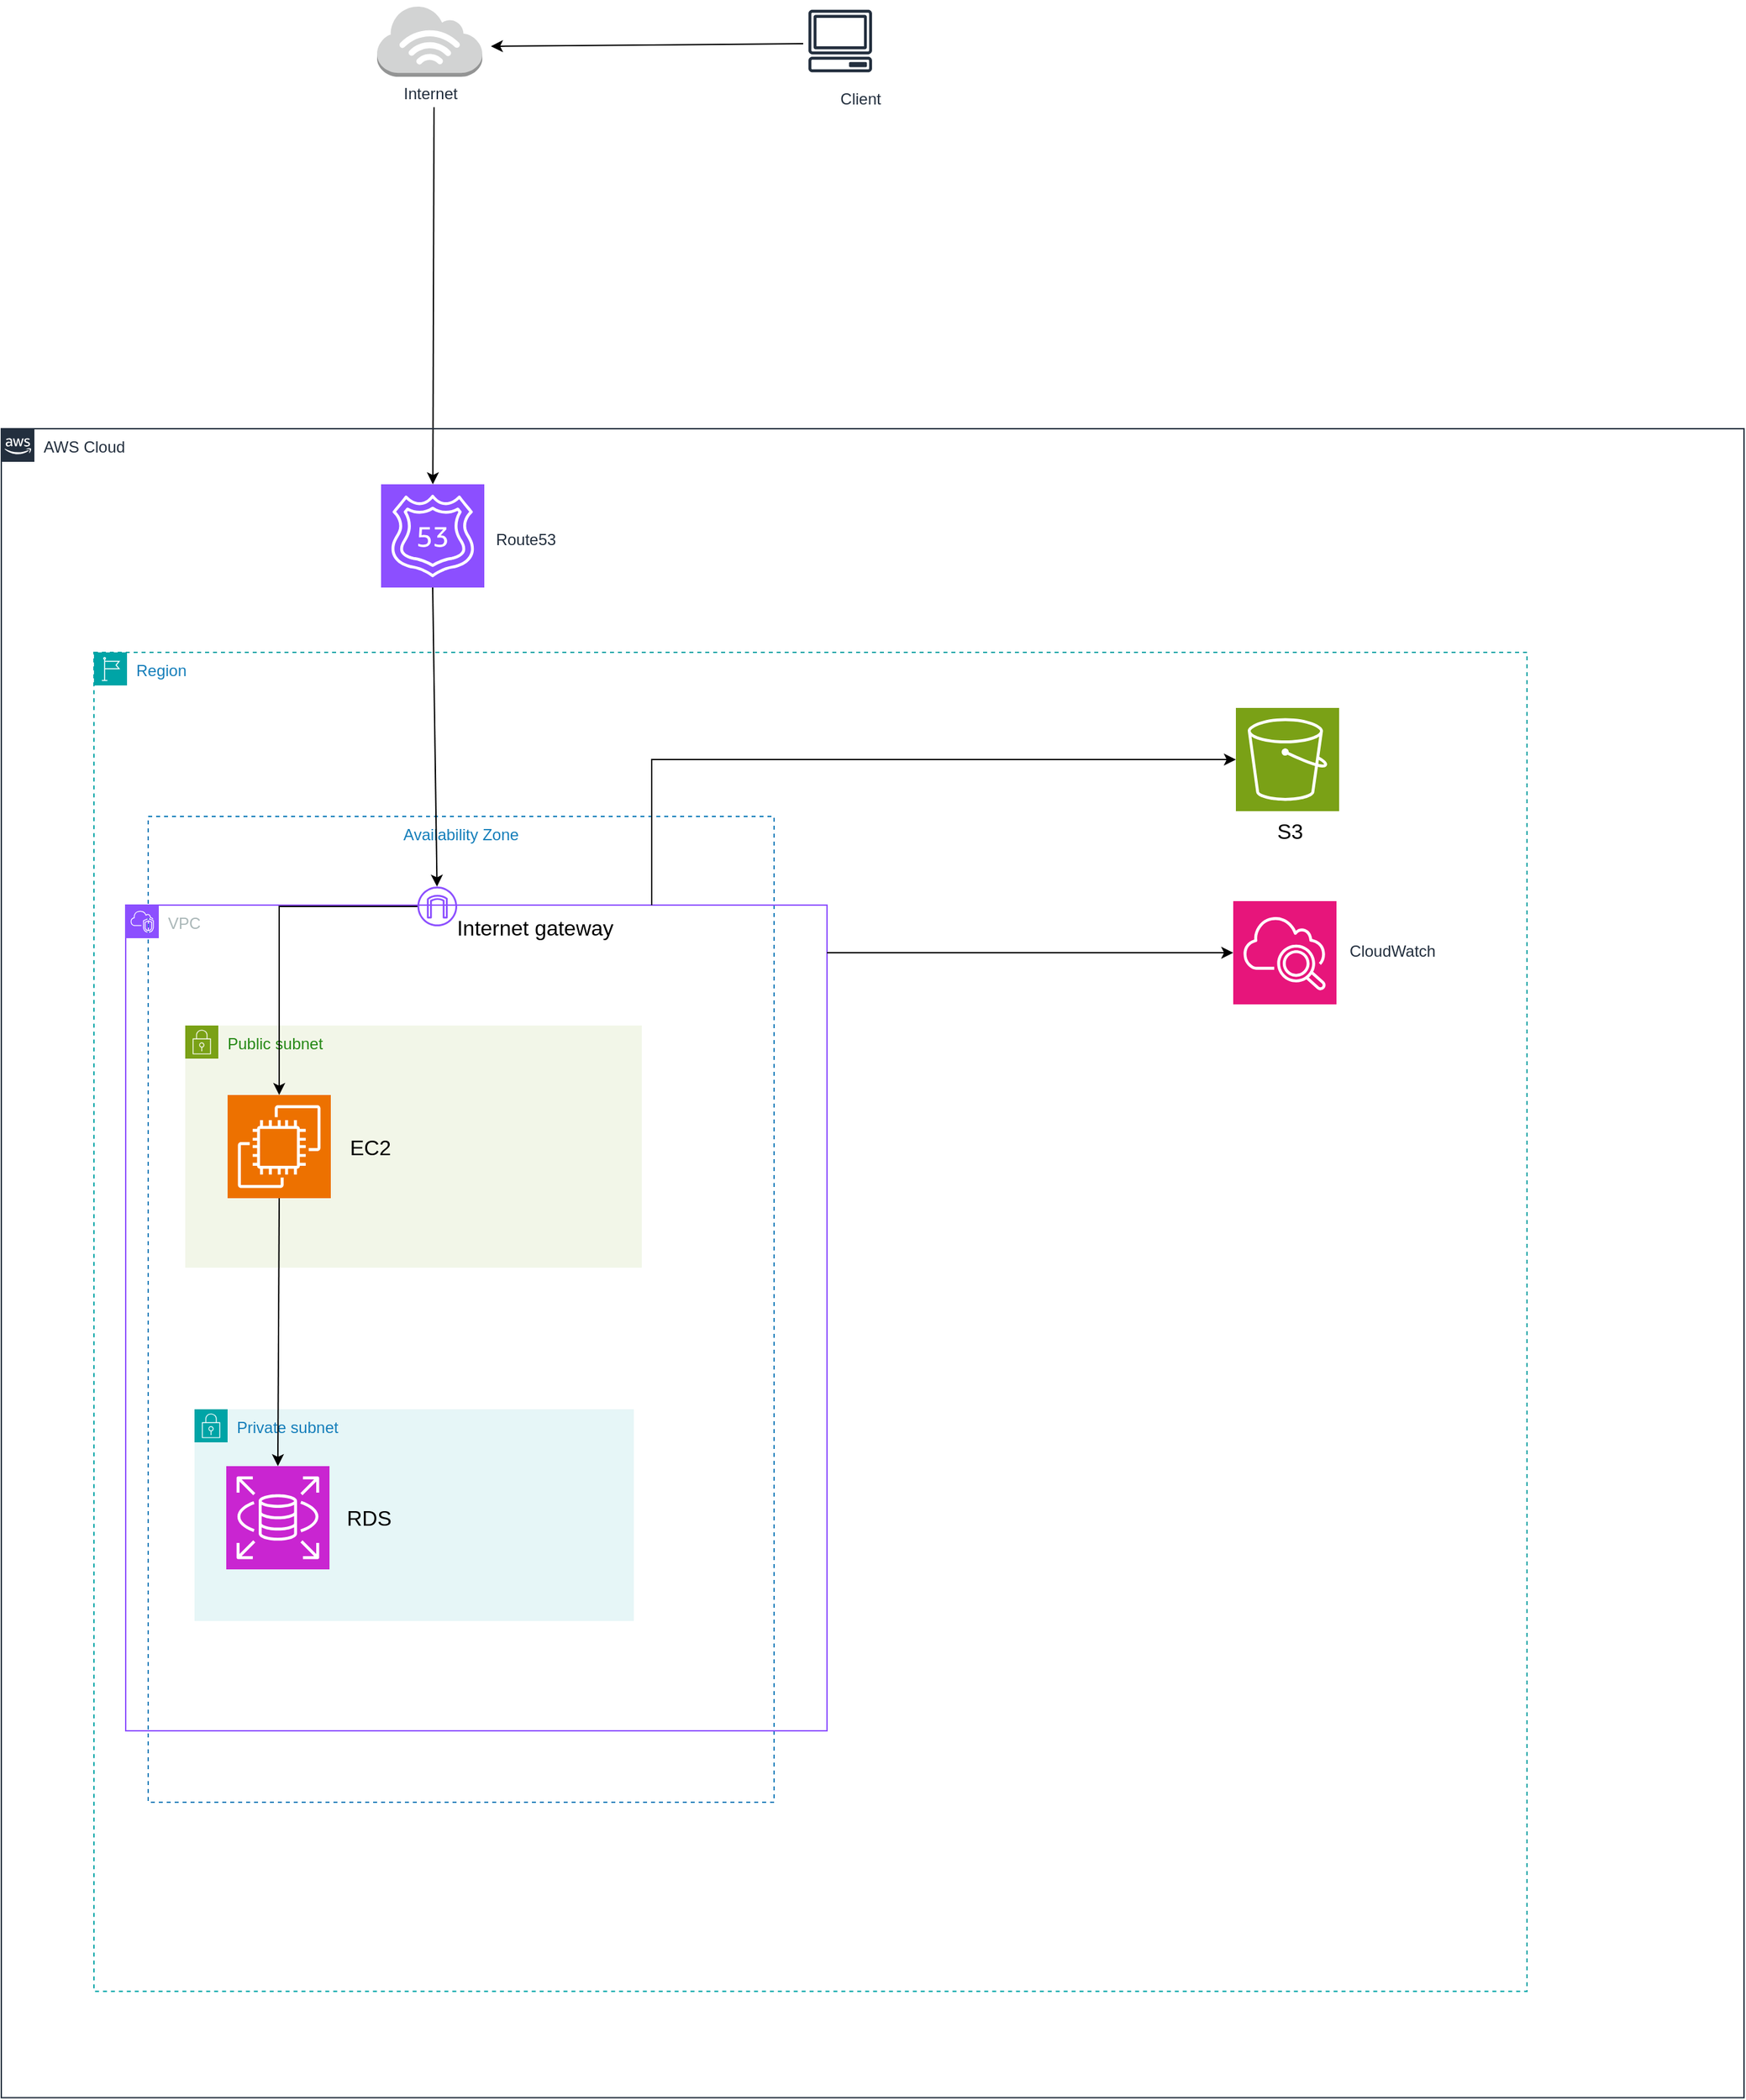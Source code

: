 <mxfile version="28.0.6">
  <diagram name="ページ1" id="3wS3dCbBXxybZ7RFUtY0">
    <mxGraphModel grid="0" page="0" gridSize="10" guides="1" tooltips="1" connect="1" arrows="1" fold="1" pageScale="1" pageWidth="827" pageHeight="1169" math="0" shadow="0">
      <root>
        <mxCell id="0" />
        <object label="ネットワーク" id="0Fp1iQ_O9doLBS_7JfeW-1">
          <mxCell parent="0" />
        </object>
        <mxCell id="0Fp1iQ_O9doLBS_7JfeW-14" value="" style="endArrow=classic;html=1;rounded=0;fontFamily=Helvetica;fontSize=12;fontColor=#232F3E;fontStyle=0;exitX=0.555;exitY=0.885;exitDx=0;exitDy=0;exitPerimeter=0;" edge="1" parent="0Fp1iQ_O9doLBS_7JfeW-1" source="0Fp1iQ_O9doLBS_7JfeW-12" target="Otx3ywmfdEpB14EMkTbw-24">
          <mxGeometry width="50" height="50" relative="1" as="geometry">
            <mxPoint x="-659" y="-564" as="sourcePoint" />
            <mxPoint x="-609" y="-614" as="targetPoint" />
          </mxGeometry>
        </mxCell>
        <mxCell id="0Fp1iQ_O9doLBS_7JfeW-16" value="" style="group" connectable="0" vertex="1" parent="0Fp1iQ_O9doLBS_7JfeW-1">
          <mxGeometry x="-591" y="-673" width="380" height="83" as="geometry" />
        </mxCell>
        <mxCell id="0Fp1iQ_O9doLBS_7JfeW-12" value="Internet" style="text;html=1;align=center;verticalAlign=middle;resizable=0;points=[];autosize=1;strokeColor=none;fillColor=none;fontFamily=Helvetica;fontSize=12;fontColor=#232F3E;fontStyle=0;" vertex="1" parent="0Fp1iQ_O9doLBS_7JfeW-16">
          <mxGeometry x="10.25" y="57" width="59" height="26" as="geometry" />
        </mxCell>
        <mxCell id="0Fp1iQ_O9doLBS_7JfeW-15" value="" style="group" connectable="0" vertex="1" parent="0Fp1iQ_O9doLBS_7JfeW-16">
          <mxGeometry width="380" height="60" as="geometry" />
        </mxCell>
        <mxCell id="0Fp1iQ_O9doLBS_7JfeW-10" value="Client" style="sketch=0;outlineConnect=0;fontColor=#232F3E;gradientColor=none;strokeColor=#232F3E;fillColor=#ffffff;dashed=0;verticalLabelPosition=bottom;verticalAlign=top;align=center;html=1;fontSize=12;fontStyle=0;aspect=fixed;shape=mxgraph.aws4.resourceIcon;resIcon=mxgraph.aws4.client;pointerEvents=0;spacingLeft=30;fontFamily=Helvetica;" vertex="1" parent="0Fp1iQ_O9doLBS_7JfeW-15">
          <mxGeometry x="320" width="60" height="60" as="geometry" />
        </mxCell>
        <mxCell id="0Fp1iQ_O9doLBS_7JfeW-11" value="" style="outlineConnect=0;dashed=0;verticalLabelPosition=bottom;verticalAlign=top;align=center;html=1;shape=mxgraph.aws3.internet_3;fillColor=#D2D3D3;gradientColor=none;pointerEvents=0;strokeColor=#232F3E;spacingLeft=30;fontFamily=Helvetica;fontSize=12;fontColor=#232F3E;fontStyle=0;" vertex="1" parent="0Fp1iQ_O9doLBS_7JfeW-15">
          <mxGeometry y="3" width="79.5" height="54" as="geometry" />
        </mxCell>
        <mxCell id="0Fp1iQ_O9doLBS_7JfeW-13" value="" style="endArrow=classic;html=1;rounded=0;fontFamily=Helvetica;fontSize=12;fontColor=#232F3E;fontStyle=0;" edge="1" parent="0Fp1iQ_O9doLBS_7JfeW-15">
          <mxGeometry width="50" height="50" relative="1" as="geometry">
            <mxPoint x="322" y="32" as="sourcePoint" />
            <mxPoint x="86" y="34" as="targetPoint" />
          </mxGeometry>
        </mxCell>
        <mxCell id="Otx3ywmfdEpB14EMkTbw-28" value="Availability Zone" style="fillColor=none;strokeColor=#147EBA;dashed=1;verticalAlign=top;fontStyle=0;fontColor=#147EBA;whiteSpace=wrap;html=1;" vertex="1" parent="0Fp1iQ_O9doLBS_7JfeW-1">
          <mxGeometry x="-764" y="-57" width="473" height="745" as="geometry" />
        </mxCell>
        <mxCell id="Otx3ywmfdEpB14EMkTbw-38" value="VPC" style="points=[[0,0],[0.25,0],[0.5,0],[0.75,0],[1,0],[1,0.25],[1,0.5],[1,0.75],[1,1],[0.75,1],[0.5,1],[0.25,1],[0,1],[0,0.75],[0,0.5],[0,0.25]];outlineConnect=0;gradientColor=none;html=1;whiteSpace=wrap;fontSize=12;fontStyle=0;container=1;pointerEvents=0;collapsible=0;recursiveResize=0;shape=mxgraph.aws4.group;grIcon=mxgraph.aws4.group_vpc2;strokeColor=#8C4FFF;fillColor=none;verticalAlign=top;align=left;spacingLeft=30;fontColor=#AAB7B8;dashed=0;" vertex="1" parent="0Fp1iQ_O9doLBS_7JfeW-1">
          <mxGeometry x="-781" y="10" width="530" height="624" as="geometry" />
        </mxCell>
        <mxCell id="Otx3ywmfdEpB14EMkTbw-5" value="Region" style="points=[[0,0],[0.25,0],[0.5,0],[0.75,0],[1,0],[1,0.25],[1,0.5],[1,0.75],[1,1],[0.75,1],[0.5,1],[0.25,1],[0,1],[0,0.75],[0,0.5],[0,0.25]];outlineConnect=0;gradientColor=none;html=1;whiteSpace=wrap;fontSize=12;fontStyle=0;container=1;pointerEvents=0;collapsible=0;recursiveResize=0;shape=mxgraph.aws4.group;grIcon=mxgraph.aws4.group_region;strokeColor=#00A4A6;fillColor=none;verticalAlign=top;align=left;spacingLeft=30;fontColor=#147EBA;dashed=1;" vertex="1" parent="0Fp1iQ_O9doLBS_7JfeW-1">
          <mxGeometry x="-805" y="-181" width="1083" height="1011.83" as="geometry" />
        </mxCell>
        <mxCell id="Otx3ywmfdEpB14EMkTbw-9" value="Private subnet" style="points=[[0,0],[0.25,0],[0.5,0],[0.75,0],[1,0],[1,0.25],[1,0.5],[1,0.75],[1,1],[0.75,1],[0.5,1],[0.25,1],[0,1],[0,0.75],[0,0.5],[0,0.25]];outlineConnect=0;gradientColor=none;html=1;whiteSpace=wrap;fontSize=12;fontStyle=0;container=1;pointerEvents=0;collapsible=0;recursiveResize=0;shape=mxgraph.aws4.group;grIcon=mxgraph.aws4.group_security_group;grStroke=0;strokeColor=#00A4A6;fillColor=#E6F6F7;verticalAlign=top;align=left;spacingLeft=30;fontColor=#147EBA;dashed=0;" vertex="1" parent="Otx3ywmfdEpB14EMkTbw-5">
          <mxGeometry x="76" y="572" width="332" height="160" as="geometry" />
        </mxCell>
        <mxCell id="Otx3ywmfdEpB14EMkTbw-34" value="" style="group" connectable="0" vertex="1" parent="Otx3ywmfdEpB14EMkTbw-9">
          <mxGeometry x="24" y="43" width="138" height="78" as="geometry" />
        </mxCell>
        <mxCell id="Otx3ywmfdEpB14EMkTbw-13" value="" style="sketch=0;points=[[0,0,0],[0.25,0,0],[0.5,0,0],[0.75,0,0],[1,0,0],[0,1,0],[0.25,1,0],[0.5,1,0],[0.75,1,0],[1,1,0],[0,0.25,0],[0,0.5,0],[0,0.75,0],[1,0.25,0],[1,0.5,0],[1,0.75,0]];outlineConnect=0;fontColor=#232F3E;fillColor=#C925D1;strokeColor=#ffffff;dashed=0;verticalLabelPosition=bottom;verticalAlign=top;align=center;html=1;fontSize=12;fontStyle=0;aspect=fixed;shape=mxgraph.aws4.resourceIcon;resIcon=mxgraph.aws4.rds;" vertex="1" parent="Otx3ywmfdEpB14EMkTbw-34">
          <mxGeometry width="78" height="78" as="geometry" />
        </mxCell>
        <mxCell id="Otx3ywmfdEpB14EMkTbw-22" value="RDS" style="text;strokeColor=none;fillColor=none;html=1;align=center;verticalAlign=middle;whiteSpace=wrap;rounded=0;fontSize=16;" vertex="1" parent="Otx3ywmfdEpB14EMkTbw-34">
          <mxGeometry x="78" y="24" width="60" height="30" as="geometry" />
        </mxCell>
        <mxCell id="Otx3ywmfdEpB14EMkTbw-11" value="Public subnet" style="points=[[0,0],[0.25,0],[0.5,0],[0.75,0],[1,0],[1,0.25],[1,0.5],[1,0.75],[1,1],[0.75,1],[0.5,1],[0.25,1],[0,1],[0,0.75],[0,0.5],[0,0.25]];outlineConnect=0;gradientColor=none;html=1;whiteSpace=wrap;fontSize=12;fontStyle=0;container=1;pointerEvents=0;collapsible=0;recursiveResize=0;shape=mxgraph.aws4.group;grIcon=mxgraph.aws4.group_security_group;grStroke=0;strokeColor=#7AA116;fillColor=#F2F6E8;verticalAlign=top;align=left;spacingLeft=30;fontColor=#248814;dashed=0;" vertex="1" parent="Otx3ywmfdEpB14EMkTbw-5">
          <mxGeometry x="69" y="282" width="345" height="183" as="geometry" />
        </mxCell>
        <mxCell id="Otx3ywmfdEpB14EMkTbw-30" value="" style="group" connectable="0" vertex="1" parent="Otx3ywmfdEpB14EMkTbw-11">
          <mxGeometry x="32" y="52.5" width="138" height="78" as="geometry" />
        </mxCell>
        <mxCell id="Otx3ywmfdEpB14EMkTbw-12" value="" style="sketch=0;points=[[0,0,0],[0.25,0,0],[0.5,0,0],[0.75,0,0],[1,0,0],[0,1,0],[0.25,1,0],[0.5,1,0],[0.75,1,0],[1,1,0],[0,0.25,0],[0,0.5,0],[0,0.75,0],[1,0.25,0],[1,0.5,0],[1,0.75,0]];outlineConnect=0;fontColor=#232F3E;fillColor=#ED7100;strokeColor=#ffffff;dashed=0;verticalLabelPosition=bottom;verticalAlign=top;align=center;html=1;fontSize=12;fontStyle=0;aspect=fixed;shape=mxgraph.aws4.resourceIcon;resIcon=mxgraph.aws4.ec2;" vertex="1" parent="Otx3ywmfdEpB14EMkTbw-30">
          <mxGeometry width="78" height="78" as="geometry" />
        </mxCell>
        <mxCell id="Otx3ywmfdEpB14EMkTbw-21" value="EC2" style="text;strokeColor=none;fillColor=none;html=1;align=center;verticalAlign=middle;whiteSpace=wrap;rounded=0;fontSize=16;" vertex="1" parent="Otx3ywmfdEpB14EMkTbw-30">
          <mxGeometry x="78" y="24" width="60" height="30" as="geometry" />
        </mxCell>
        <mxCell id="0Fp1iQ_O9doLBS_7JfeW-2" value="" style="group" connectable="0" vertex="1" parent="Otx3ywmfdEpB14EMkTbw-5">
          <mxGeometry x="199.996" y="177" width="136" height="93" as="geometry" />
        </mxCell>
        <mxCell id="Otx3ywmfdEpB14EMkTbw-41" value="" style="group" connectable="0" vertex="1" parent="0Fp1iQ_O9doLBS_7JfeW-2">
          <mxGeometry x="24.004" width="96" height="93" as="geometry" />
        </mxCell>
        <mxCell id="Otx3ywmfdEpB14EMkTbw-26" value="" style="sketch=0;outlineConnect=0;fontColor=#232F3E;gradientColor=none;fillColor=#8C4FFF;strokeColor=none;dashed=0;verticalLabelPosition=bottom;verticalAlign=top;align=center;html=1;fontSize=12;fontStyle=0;aspect=fixed;pointerEvents=1;shape=mxgraph.aws4.internet_gateway;" vertex="1" parent="Otx3ywmfdEpB14EMkTbw-41">
          <mxGeometry x="20.471" width="30.05" height="30.05" as="geometry" />
        </mxCell>
        <mxCell id="0Fp1iQ_O9doLBS_7JfeW-3" value="" style="group" connectable="0" vertex="1" parent="Otx3ywmfdEpB14EMkTbw-5">
          <mxGeometry x="863" y="42" width="78" height="108" as="geometry" />
        </mxCell>
        <mxCell id="Otx3ywmfdEpB14EMkTbw-14" value="" style="sketch=0;points=[[0,0,0],[0.25,0,0],[0.5,0,0],[0.75,0,0],[1,0,0],[0,1,0],[0.25,1,0],[0.5,1,0],[0.75,1,0],[1,1,0],[0,0.25,0],[0,0.5,0],[0,0.75,0],[1,0.25,0],[1,0.5,0],[1,0.75,0]];outlineConnect=0;fontColor=#232F3E;fillColor=#7AA116;strokeColor=#ffffff;dashed=0;verticalLabelPosition=bottom;verticalAlign=top;align=center;html=1;fontSize=12;fontStyle=0;aspect=fixed;shape=mxgraph.aws4.resourceIcon;resIcon=mxgraph.aws4.s3;" vertex="1" parent="0Fp1iQ_O9doLBS_7JfeW-3">
          <mxGeometry width="78" height="78" as="geometry" />
        </mxCell>
        <mxCell id="Otx3ywmfdEpB14EMkTbw-23" value="S3" style="text;strokeColor=none;fillColor=none;html=1;align=center;verticalAlign=middle;whiteSpace=wrap;rounded=0;fontSize=16;" vertex="1" parent="0Fp1iQ_O9doLBS_7JfeW-3">
          <mxGeometry x="11" y="78" width="60" height="30" as="geometry" />
        </mxCell>
        <mxCell id="0Fp1iQ_O9doLBS_7JfeW-25" value="" style="endArrow=classic;html=1;rounded=0;fontFamily=Helvetica;fontSize=12;fontColor=#232F3E;fontStyle=0;edgeStyle=orthogonalEdgeStyle;" edge="1" parent="Otx3ywmfdEpB14EMkTbw-5" source="Otx3ywmfdEpB14EMkTbw-26" target="Otx3ywmfdEpB14EMkTbw-12">
          <mxGeometry width="50" height="50" relative="1" as="geometry">
            <mxPoint x="609" y="727.3" as="sourcePoint" />
            <mxPoint x="718" y="229" as="targetPoint" />
            <Array as="points" />
          </mxGeometry>
        </mxCell>
        <mxCell id="0Fp1iQ_O9doLBS_7JfeW-28" value="" style="endArrow=classic;html=1;rounded=0;fontFamily=Helvetica;fontSize=12;fontColor=#232F3E;fontStyle=0;exitX=0.5;exitY=1;exitDx=0;exitDy=0;exitPerimeter=0;entryX=0.5;entryY=0;entryDx=0;entryDy=0;entryPerimeter=0;" edge="1" parent="Otx3ywmfdEpB14EMkTbw-5" source="Otx3ywmfdEpB14EMkTbw-12" target="Otx3ywmfdEpB14EMkTbw-13">
          <mxGeometry width="50" height="50" relative="1" as="geometry">
            <mxPoint x="136" y="526" as="sourcePoint" />
            <mxPoint x="186" y="476" as="targetPoint" />
          </mxGeometry>
        </mxCell>
        <object label="インスタンス" id="1">
          <mxCell parent="0" />
        </object>
        <mxCell id="Otx3ywmfdEpB14EMkTbw-1" value="AWS Cloud" style="points=[[0,0],[0.25,0],[0.5,0],[0.75,0],[1,0],[1,0.25],[1,0.5],[1,0.75],[1,1],[0.75,1],[0.5,1],[0.25,1],[0,1],[0,0.75],[0,0.5],[0,0.25]];outlineConnect=0;gradientColor=none;html=1;whiteSpace=wrap;fontSize=12;fontStyle=0;container=1;pointerEvents=0;collapsible=0;recursiveResize=0;shape=mxgraph.aws4.group;grIcon=mxgraph.aws4.group_aws_cloud_alt;strokeColor=#232F3E;fillColor=none;verticalAlign=top;align=left;spacingLeft=30;fontColor=#232F3E;dashed=0;" vertex="1" parent="1">
          <mxGeometry x="-875" y="-350" width="1317" height="1261.3" as="geometry" />
        </mxCell>
        <mxCell id="0Fp1iQ_O9doLBS_7JfeW-6" value="" style="group" connectable="0" vertex="1" parent="Otx3ywmfdEpB14EMkTbw-1">
          <mxGeometry x="287" y="42" width="140" height="78" as="geometry" />
        </mxCell>
        <mxCell id="Otx3ywmfdEpB14EMkTbw-24" value="" style="sketch=0;points=[[0,0,0],[0.25,0,0],[0.5,0,0],[0.75,0,0],[1,0,0],[0,1,0],[0.25,1,0],[0.5,1,0],[0.75,1,0],[1,1,0],[0,0.25,0],[0,0.5,0],[0,0.75,0],[1,0.25,0],[1,0.5,0],[1,0.75,0]];outlineConnect=0;fontColor=#232F3E;fillColor=#8C4FFF;strokeColor=#ffffff;dashed=0;verticalLabelPosition=bottom;verticalAlign=top;align=center;html=1;fontSize=12;fontStyle=0;aspect=fixed;shape=mxgraph.aws4.resourceIcon;resIcon=mxgraph.aws4.route_53;" vertex="1" parent="0Fp1iQ_O9doLBS_7JfeW-6">
          <mxGeometry width="78" height="78" as="geometry" />
        </mxCell>
        <mxCell id="0Fp1iQ_O9doLBS_7JfeW-4" value="Route53" style="text;html=1;align=center;verticalAlign=middle;resizable=0;points=[];autosize=1;strokeColor=none;fillColor=none;fontFamily=Helvetica;fontSize=12;fontColor=#232F3E;fontStyle=0;" vertex="1" parent="0Fp1iQ_O9doLBS_7JfeW-6">
          <mxGeometry x="77" y="29" width="63" height="26" as="geometry" />
        </mxCell>
        <mxCell id="0Fp1iQ_O9doLBS_7JfeW-9" value="" style="group" connectable="0" vertex="1" parent="Otx3ywmfdEpB14EMkTbw-1">
          <mxGeometry x="931" y="357" width="161" height="78" as="geometry" />
        </mxCell>
        <mxCell id="Otx3ywmfdEpB14EMkTbw-43" value="" style="sketch=0;points=[[0,0,0],[0.25,0,0],[0.5,0,0],[0.75,0,0],[1,0,0],[0,1,0],[0.25,1,0],[0.5,1,0],[0.75,1,0],[1,1,0],[0,0.25,0],[0,0.5,0],[0,0.75,0],[1,0.25,0],[1,0.5,0],[1,0.75,0]];points=[[0,0,0],[0.25,0,0],[0.5,0,0],[0.75,0,0],[1,0,0],[0,1,0],[0.25,1,0],[0.5,1,0],[0.75,1,0],[1,1,0],[0,0.25,0],[0,0.5,0],[0,0.75,0],[1,0.25,0],[1,0.5,0],[1,0.75,0]];outlineConnect=0;fontColor=#232F3E;fillColor=#E7157B;strokeColor=#ffffff;dashed=0;verticalLabelPosition=bottom;verticalAlign=top;align=center;html=1;fontSize=12;fontStyle=0;aspect=fixed;shape=mxgraph.aws4.resourceIcon;resIcon=mxgraph.aws4.cloudwatch_2;" vertex="1" parent="0Fp1iQ_O9doLBS_7JfeW-9">
          <mxGeometry width="78" height="78" as="geometry" />
        </mxCell>
        <mxCell id="0Fp1iQ_O9doLBS_7JfeW-5" value="CloudWatch" style="text;html=1;align=center;verticalAlign=middle;resizable=0;points=[];autosize=1;strokeColor=none;fillColor=none;fontFamily=Helvetica;fontSize=12;fontColor=#232F3E;fontStyle=0;" vertex="1" parent="0Fp1iQ_O9doLBS_7JfeW-9">
          <mxGeometry x="78" y="25" width="83" height="26" as="geometry" />
        </mxCell>
        <mxCell id="0Fp1iQ_O9doLBS_7JfeW-18" value="" style="endArrow=classic;html=1;rounded=0;fontFamily=Helvetica;fontSize=12;fontColor=#232F3E;fontStyle=0;exitX=0.5;exitY=1;exitDx=0;exitDy=0;exitPerimeter=0;" edge="1" parent="Otx3ywmfdEpB14EMkTbw-1" source="Otx3ywmfdEpB14EMkTbw-24" target="Otx3ywmfdEpB14EMkTbw-26">
          <mxGeometry width="50" height="50" relative="1" as="geometry">
            <mxPoint x="374.99" y="215" as="sourcePoint" />
            <mxPoint x="300" y="245" as="targetPoint" />
          </mxGeometry>
        </mxCell>
        <mxCell id="Otx3ywmfdEpB14EMkTbw-40" value="Internet gateway" style="text;html=1;align=center;verticalAlign=middle;resizable=0;points=[];autosize=1;strokeColor=none;fillColor=none;fontSize=16;" vertex="1" parent="Otx3ywmfdEpB14EMkTbw-1">
          <mxGeometry x="334.996" y="361.002" width="136" height="31" as="geometry" />
        </mxCell>
        <mxCell id="0Fp1iQ_O9doLBS_7JfeW-33" value="" style="endArrow=classic;html=1;rounded=0;fontFamily=Helvetica;fontSize=12;fontColor=#232F3E;fontStyle=0;edgeStyle=orthogonalEdgeStyle;entryX=0;entryY=0.5;entryDx=0;entryDy=0;entryPerimeter=0;exitX=0.75;exitY=0;exitDx=0;exitDy=0;" edge="1" parent="Otx3ywmfdEpB14EMkTbw-1" source="Otx3ywmfdEpB14EMkTbw-38" target="Otx3ywmfdEpB14EMkTbw-14">
          <mxGeometry width="50" height="50" relative="1" as="geometry">
            <mxPoint x="666" y="376" as="sourcePoint" />
            <mxPoint x="716" y="326" as="targetPoint" />
          </mxGeometry>
        </mxCell>
        <mxCell id="0Fp1iQ_O9doLBS_7JfeW-24" value="線と文字" parent="0" />
        <mxCell id="0Fp1iQ_O9doLBS_7JfeW-34" value="" style="endArrow=classic;html=1;rounded=0;fontFamily=Helvetica;fontSize=12;fontColor=#232F3E;fontStyle=0;edgeStyle=orthogonalEdgeStyle;entryX=0;entryY=0.5;entryDx=0;entryDy=0;entryPerimeter=0;" edge="1" parent="0Fp1iQ_O9doLBS_7JfeW-24" source="Otx3ywmfdEpB14EMkTbw-38" target="Otx3ywmfdEpB14EMkTbw-43">
          <mxGeometry width="50" height="50" relative="1" as="geometry">
            <mxPoint x="-59" y="272" as="sourcePoint" />
            <mxPoint x="247" y="150" as="targetPoint" />
            <Array as="points">
              <mxPoint x="-172" y="46" />
              <mxPoint x="-172" y="46" />
            </Array>
          </mxGeometry>
        </mxCell>
      </root>
    </mxGraphModel>
  </diagram>
</mxfile>
